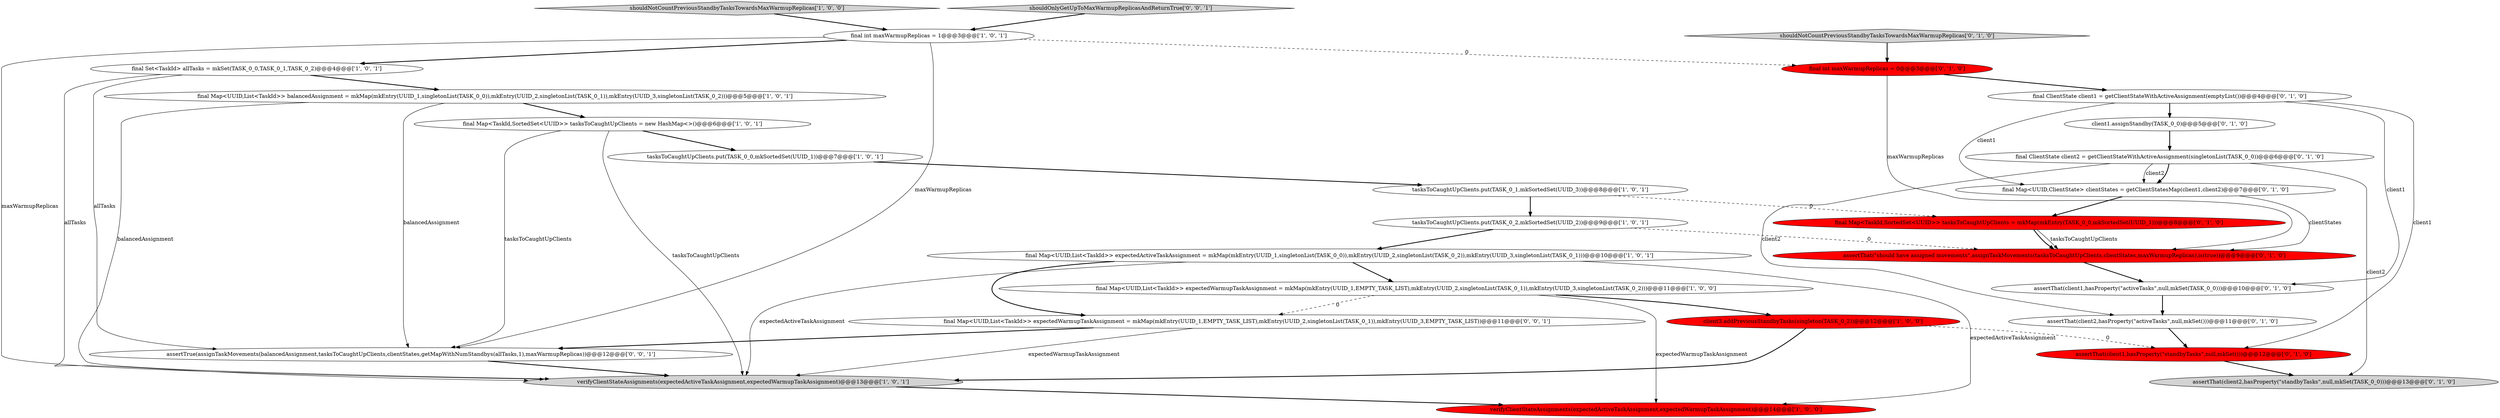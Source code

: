 digraph {
0 [style = filled, label = "final Map<TaskId,SortedSet<UUID>> tasksToCaughtUpClients = new HashMap<>()@@@6@@@['1', '0', '1']", fillcolor = white, shape = ellipse image = "AAA0AAABBB1BBB"];
16 [style = filled, label = "assertThat(client1,hasProperty(\"standbyTasks\",null,mkSet()))@@@12@@@['0', '1', '0']", fillcolor = red, shape = ellipse image = "AAA1AAABBB2BBB"];
7 [style = filled, label = "final Set<TaskId> allTasks = mkSet(TASK_0_0,TASK_0_1,TASK_0_2)@@@4@@@['1', '0', '1']", fillcolor = white, shape = ellipse image = "AAA0AAABBB1BBB"];
12 [style = filled, label = "verifyClientStateAssignments(expectedActiveTaskAssignment,expectedWarmupTaskAssignment)@@@14@@@['1', '0', '0']", fillcolor = red, shape = ellipse image = "AAA1AAABBB1BBB"];
11 [style = filled, label = "final Map<UUID,List<TaskId>> balancedAssignment = mkMap(mkEntry(UUID_1,singletonList(TASK_0_0)),mkEntry(UUID_2,singletonList(TASK_0_1)),mkEntry(UUID_3,singletonList(TASK_0_2)))@@@5@@@['1', '0', '1']", fillcolor = white, shape = ellipse image = "AAA0AAABBB1BBB"];
2 [style = filled, label = "tasksToCaughtUpClients.put(TASK_0_1,mkSortedSet(UUID_3))@@@8@@@['1', '0', '1']", fillcolor = white, shape = ellipse image = "AAA0AAABBB1BBB"];
3 [style = filled, label = "verifyClientStateAssignments(expectedActiveTaskAssignment,expectedWarmupTaskAssignment)@@@13@@@['1', '0', '1']", fillcolor = lightgray, shape = ellipse image = "AAA0AAABBB1BBB"];
4 [style = filled, label = "final Map<UUID,List<TaskId>> expectedActiveTaskAssignment = mkMap(mkEntry(UUID_1,singletonList(TASK_0_0)),mkEntry(UUID_2,singletonList(TASK_0_2)),mkEntry(UUID_3,singletonList(TASK_0_1)))@@@10@@@['1', '0', '1']", fillcolor = white, shape = ellipse image = "AAA0AAABBB1BBB"];
24 [style = filled, label = "assertThat(client2,hasProperty(\"standbyTasks\",null,mkSet(TASK_0_0)))@@@13@@@['0', '1', '0']", fillcolor = lightgray, shape = ellipse image = "AAA0AAABBB2BBB"];
8 [style = filled, label = "final Map<UUID,List<TaskId>> expectedWarmupTaskAssignment = mkMap(mkEntry(UUID_1,EMPTY_TASK_LIST),mkEntry(UUID_2,singletonList(TASK_0_1)),mkEntry(UUID_3,singletonList(TASK_0_2)))@@@11@@@['1', '0', '0']", fillcolor = white, shape = ellipse image = "AAA0AAABBB1BBB"];
6 [style = filled, label = "shouldNotCountPreviousStandbyTasksTowardsMaxWarmupReplicas['1', '0', '0']", fillcolor = lightgray, shape = diamond image = "AAA0AAABBB1BBB"];
13 [style = filled, label = "final Map<UUID,ClientState> clientStates = getClientStatesMap(client1,client2)@@@7@@@['0', '1', '0']", fillcolor = white, shape = ellipse image = "AAA0AAABBB2BBB"];
18 [style = filled, label = "assertThat(client1,hasProperty(\"activeTasks\",null,mkSet(TASK_0_0)))@@@10@@@['0', '1', '0']", fillcolor = white, shape = ellipse image = "AAA0AAABBB2BBB"];
23 [style = filled, label = "final ClientState client2 = getClientStateWithActiveAssignment(singletonList(TASK_0_0))@@@6@@@['0', '1', '0']", fillcolor = white, shape = ellipse image = "AAA0AAABBB2BBB"];
21 [style = filled, label = "assertThat(client2,hasProperty(\"activeTasks\",null,mkSet()))@@@11@@@['0', '1', '0']", fillcolor = white, shape = ellipse image = "AAA0AAABBB2BBB"];
17 [style = filled, label = "assertThat(\"should have assigned movements\",assignTaskMovements(tasksToCaughtUpClients,clientStates,maxWarmupReplicas),is(true))@@@9@@@['0', '1', '0']", fillcolor = red, shape = ellipse image = "AAA1AAABBB2BBB"];
26 [style = filled, label = "assertTrue(assignTaskMovements(balancedAssignment,tasksToCaughtUpClients,clientStates,getMapWithNumStandbys(allTasks,1),maxWarmupReplicas))@@@12@@@['0', '0', '1']", fillcolor = white, shape = ellipse image = "AAA0AAABBB3BBB"];
14 [style = filled, label = "final ClientState client1 = getClientStateWithActiveAssignment(emptyList())@@@4@@@['0', '1', '0']", fillcolor = white, shape = ellipse image = "AAA0AAABBB2BBB"];
19 [style = filled, label = "shouldNotCountPreviousStandbyTasksTowardsMaxWarmupReplicas['0', '1', '0']", fillcolor = lightgray, shape = diamond image = "AAA0AAABBB2BBB"];
25 [style = filled, label = "final Map<UUID,List<TaskId>> expectedWarmupTaskAssignment = mkMap(mkEntry(UUID_1,EMPTY_TASK_LIST),mkEntry(UUID_2,singletonList(TASK_0_1)),mkEntry(UUID_3,EMPTY_TASK_LIST))@@@11@@@['0', '0', '1']", fillcolor = white, shape = ellipse image = "AAA0AAABBB3BBB"];
27 [style = filled, label = "shouldOnlyGetUpToMaxWarmupReplicasAndReturnTrue['0', '0', '1']", fillcolor = lightgray, shape = diamond image = "AAA0AAABBB3BBB"];
1 [style = filled, label = "client3.addPreviousStandbyTasks(singleton(TASK_0_2))@@@12@@@['1', '0', '0']", fillcolor = red, shape = ellipse image = "AAA1AAABBB1BBB"];
20 [style = filled, label = "final Map<TaskId,SortedSet<UUID>> tasksToCaughtUpClients = mkMap(mkEntry(TASK_0_0,mkSortedSet(UUID_1)))@@@8@@@['0', '1', '0']", fillcolor = red, shape = ellipse image = "AAA1AAABBB2BBB"];
5 [style = filled, label = "tasksToCaughtUpClients.put(TASK_0_0,mkSortedSet(UUID_1))@@@7@@@['1', '0', '1']", fillcolor = white, shape = ellipse image = "AAA0AAABBB1BBB"];
9 [style = filled, label = "tasksToCaughtUpClients.put(TASK_0_2,mkSortedSet(UUID_2))@@@9@@@['1', '0', '1']", fillcolor = white, shape = ellipse image = "AAA0AAABBB1BBB"];
22 [style = filled, label = "final int maxWarmupReplicas = 0@@@3@@@['0', '1', '0']", fillcolor = red, shape = ellipse image = "AAA1AAABBB2BBB"];
10 [style = filled, label = "final int maxWarmupReplicas = 1@@@3@@@['1', '0', '1']", fillcolor = white, shape = ellipse image = "AAA0AAABBB1BBB"];
15 [style = filled, label = "client1.assignStandby(TASK_0_0)@@@5@@@['0', '1', '0']", fillcolor = white, shape = ellipse image = "AAA0AAABBB2BBB"];
15->23 [style = bold, label=""];
14->18 [style = solid, label="client1"];
7->11 [style = bold, label=""];
20->17 [style = bold, label=""];
2->20 [style = dashed, label="0"];
4->25 [style = bold, label=""];
20->17 [style = solid, label="tasksToCaughtUpClients"];
26->3 [style = bold, label=""];
16->24 [style = bold, label=""];
9->4 [style = bold, label=""];
23->13 [style = solid, label="client2"];
11->3 [style = solid, label="balancedAssignment"];
1->3 [style = bold, label=""];
0->3 [style = solid, label="tasksToCaughtUpClients"];
4->3 [style = solid, label="expectedActiveTaskAssignment"];
25->3 [style = solid, label="expectedWarmupTaskAssignment"];
2->9 [style = bold, label=""];
3->12 [style = bold, label=""];
10->22 [style = dashed, label="0"];
10->7 [style = bold, label=""];
23->24 [style = solid, label="client2"];
7->26 [style = solid, label="allTasks"];
8->1 [style = bold, label=""];
8->12 [style = solid, label="expectedWarmupTaskAssignment"];
5->2 [style = bold, label=""];
11->0 [style = bold, label=""];
14->16 [style = solid, label="client1"];
10->26 [style = solid, label="maxWarmupReplicas"];
23->13 [style = bold, label=""];
1->16 [style = dashed, label="0"];
6->10 [style = bold, label=""];
27->10 [style = bold, label=""];
0->26 [style = solid, label="tasksToCaughtUpClients"];
25->26 [style = bold, label=""];
9->17 [style = dashed, label="0"];
21->16 [style = bold, label=""];
23->21 [style = solid, label="client2"];
4->8 [style = bold, label=""];
14->13 [style = solid, label="client1"];
8->25 [style = dashed, label="0"];
14->15 [style = bold, label=""];
7->3 [style = solid, label="allTasks"];
18->21 [style = bold, label=""];
22->17 [style = solid, label="maxWarmupReplicas"];
10->3 [style = solid, label="maxWarmupReplicas"];
22->14 [style = bold, label=""];
4->12 [style = solid, label="expectedActiveTaskAssignment"];
19->22 [style = bold, label=""];
17->18 [style = bold, label=""];
11->26 [style = solid, label="balancedAssignment"];
0->5 [style = bold, label=""];
13->20 [style = bold, label=""];
13->17 [style = solid, label="clientStates"];
}
